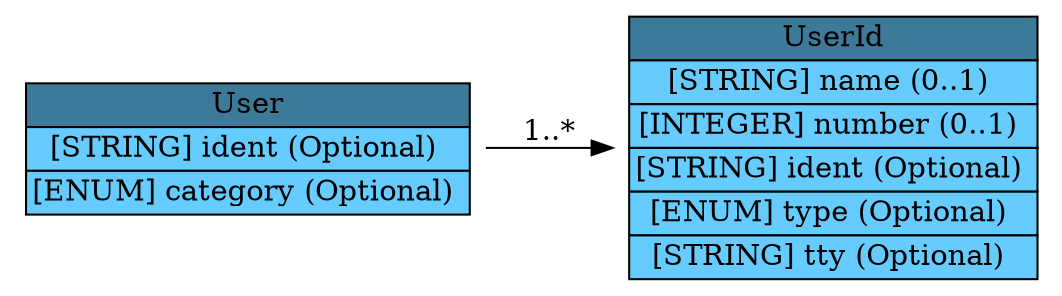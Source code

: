 digraph User {
	graph [bb="0,0,419,134",
		rankdir=LR
	];
	node [label="\N"];
	User	 [height=0.98611,
		label=<<table BORDER="0" CELLBORDER="1" CELLSPACING="0"> <tr > <td BGCOLOR="#3d7a99" HREF="/idmef_parser/IDMEF/User.html" TITLE="The User class is used to describe users. It is primarily used as a &quot;container&quot; class for the UserId aggregate class, as shown in Figure 16. ">User</td> </tr>" %<tr><td BGCOLOR="#66CCFF"  HREF="/idmef_parser/IDMEF/User.html" TITLE="A unique identifier for the user; see Section 3.2.9.">[STRING] ident (Optional) </td></tr>%<tr><td BGCOLOR="#66CCFF"  HREF="/idmef_parser/IDMEF/User.html" TITLE="The type of user represented.  The permitted values for this attribute are shown below.  The default value is &quot;unknown&quot;. (See also Section 10.)">[ENUM] category (Optional) </td></tr>%</table>>,
		pos="93,67",
		shape=plaintext,
		width=2.5833];
	UserId	 [height=1.8611,
		label=<<table BORDER="0" CELLBORDER="1" CELLSPACING="0"> <tr > <td BGCOLOR="#3d7a99" HREF="/idmef_parser/IDMEF/UserId.html" TITLE="The UserId class provides specific information about a user. More than one UserId can be used within the User class to indicate attempts to transition from one user to another, or to provide complete information about a user&#39;s (or process&#39;) privileges. ">UserId</td> </tr>" %<tr><td BGCOLOR="#66CCFF"  HREF="/idmef_parser/IDMEF/UserId.html" TITLE="A user or group name.">[STRING] name (0..1) </td></tr>%<tr><td BGCOLOR="#66CCFF"  HREF="/idmef_parser/IDMEF/UserId.html" TITLE="A user or group number.">[INTEGER] number (0..1) </td></tr>%<tr><td BGCOLOR="#66CCFF"  HREF="/idmef_parser/IDMEF/UserId.html" TITLE="A unique identifier for the user id, see Section 3.2.9.">[STRING] ident (Optional) </td></tr>%<tr><td BGCOLOR="#66CCFF"  HREF="/idmef_parser/IDMEF/UserId.html" TITLE="The type of user information represented.  The permitted values for this attribute are shown below.  The default value is &quot;original-user&quot;.  (See also Section 10.)">[ENUM] type (Optional) </td></tr>%<tr><td BGCOLOR="#66CCFF"  HREF="/idmef_parser/IDMEF/UserId.html" TITLE="The tty the user is using.">[STRING] tty (Optional) </td></tr>%</table>>,
		pos="331.5,67",
		shape=plaintext,
		width=2.4306];
	User -> UserId	 [label="1..*",
		lp="215,74.5",
		pos="e,243.67,67 186.11,67 201.65,67 217.81,67 233.47,67"];
}
